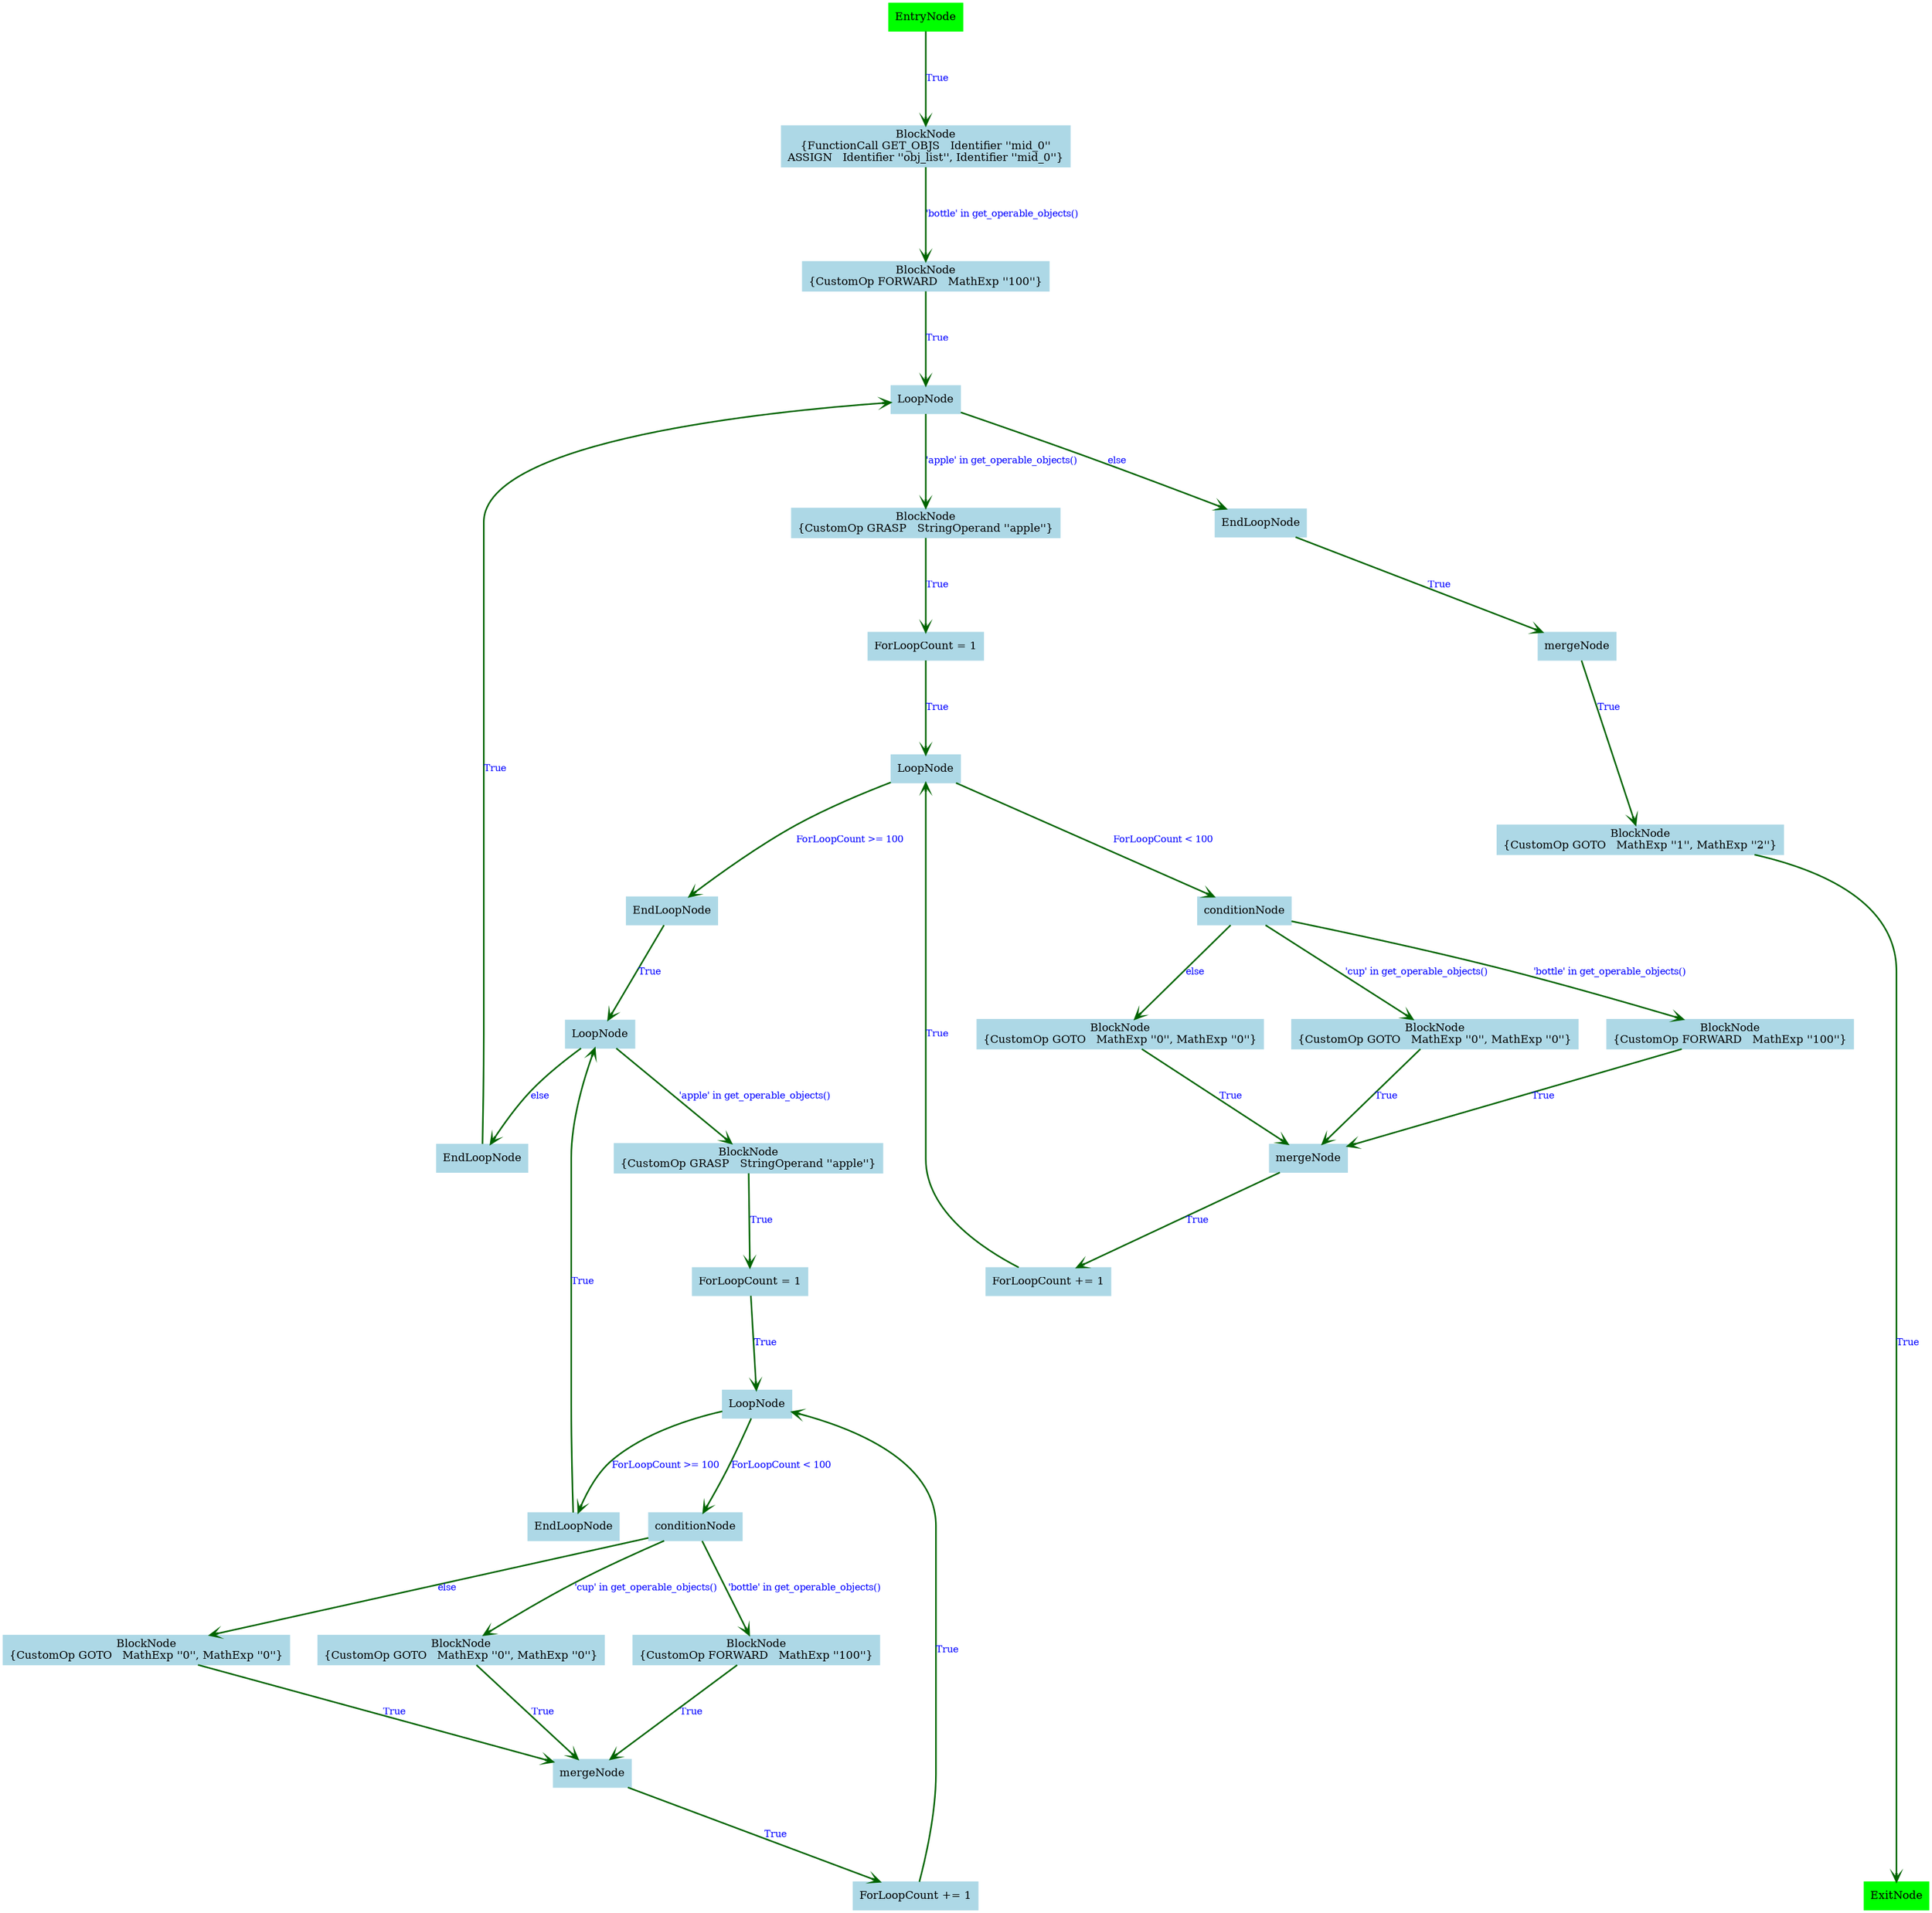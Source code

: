 digraph CFG {
  // 全局节点样式
  node [shape=box, style=filled, color=lightblue, fontcolor=black];
  // 全局边样式
  edge [color=darkgreen, penwidth=2.0, fontcolor=blue, fontsize=12, arrowhead=vee];
  ranksep=1.5;
  nodesep=0.5;
  size="20,20";
  dpi=1024;
  node_770911223 [label="BlockNode
{CustomOp FORWARD   MathExp ''100''}"];
  node_1151593579 [label="EndLoopNode"];
  node_1514160588 [label="EndLoopNode"];
  node_668210649 [label="LoopNode"];
  node_1884122755 [label="LoopNode"];
  node_497359413 [label="EndLoopNode"];
  node_1485697819 [label="BlockNode
{CustomOp GOTO   MathExp ''0'', MathExp ''0''}"];
  node_929776179 [label="ForLoopCount = 1"];
  node_392781299 [label="BlockNode
{CustomOp GRASP   StringOperand ''apple''}"];
  node_614685048 [label="ForLoopCount += 1"];
  node_1739876329 [label="LoopNode"];
  node_376416077 [label="BlockNode
{CustomOp GOTO   MathExp ''0'', MathExp ''0''}"];
  node_1991313236 [label="BlockNode
{CustomOp GOTO   MathExp ''0'', MathExp ''0''}"];
  node_832279283 [label="EndLoopNode"];
  node_294184992 [label="BlockNode
{CustomOp GOTO   MathExp ''0'', MathExp ''0''}"];
  node_1267032364 [label="EntryNode", color=green, fontcolor=black];
  node_661672156 [label="ExitNode", color=green, fontcolor=black];
  node_520232556 [label="mergeNode"];
  node_1640639994 [label="mergeNode"];
  node_1948863195 [label="BlockNode
{CustomOp FORWARD   MathExp ''100''}"];
  node_388043093 [label="conditionNode"];
  node_641853239 [label="mergeNode"];
  node_1543974463 [label="conditionNode"];
  node_255944888 [label="BlockNode
{CustomOp FORWARD   MathExp ''100''}"];
  node_323326911 [label="BlockNode
{CustomOp GOTO   MathExp ''1'', MathExp ''2''}"];
  node_1920387277 [label="BlockNode
{FunctionCall GET_OBJS   Identifier ''mid_0''
ASSIGN   Identifier ''obj_list'', Identifier ''mid_0''}"];
  node_1561408618 [label="LoopNode"];
  node_1256728724 [label="ForLoopCount += 1"];
  node_1859039536 [label="ForLoopCount = 1"];
  node_1904324159 [label="BlockNode
{CustomOp GRASP   StringOperand ''apple''}"];
  {rank=min; node_1267032364 }
  {rank=max; node_661672156 }
  node_1884122755 -> node_1514160588 [label="else"];
  node_1256728724 -> node_1561408618 [label="True"];
  node_520232556 -> node_1256728724 [label="True"];
  node_1151593579 -> node_1884122755 [label="True"];
  node_929776179 -> node_1561408618 [label="True"];
  node_392781299 -> node_1859039536 [label="True"];
  node_1543974463 -> node_294184992 [label="'cup' in get_operable_objects()"];
  node_1884122755 -> node_392781299 [label="'apple' in get_operable_objects()"];
  node_770911223 -> node_1884122755 [label="True"];
  node_832279283 -> node_668210649 [label="True"];
  node_1485697819 -> node_641853239 [label="True"];
  node_668210649 -> node_1151593579 [label="else"];
  node_668210649 -> node_1904324159 [label="'apple' in get_operable_objects()"];
  node_1859039536 -> node_1739876329 [label="True"];
  node_1640639994 -> node_323326911 [label="True"];
  node_388043093 -> node_1991313236 [label="'cup' in get_operable_objects()"];
  node_255944888 -> node_641853239 [label="True"];
  node_1561408618 -> node_497359413 [label="ForLoopCount >= 100"];
  node_497359413 -> node_668210649 [label="True"];
  node_388043093 -> node_1948863195 [label="'bottle' in get_operable_objects()"];
  node_294184992 -> node_641853239 [label="True"];
  node_1514160588 -> node_1640639994 [label="True"];
  node_1739876329 -> node_832279283 [label="ForLoopCount >= 100"];
  node_1561408618 -> node_388043093 [label="ForLoopCount < 100"];
  node_1543974463 -> node_255944888 [label="'bottle' in get_operable_objects()"];
  node_376416077 -> node_520232556 [label="True"];
  node_1904324159 -> node_929776179 [label="True"];
  node_1739876329 -> node_1543974463 [label="ForLoopCount < 100"];
  node_1991313236 -> node_520232556 [label="True"];
  node_641853239 -> node_614685048 [label="True"];
  node_388043093 -> node_376416077 [label="else"];
  node_614685048 -> node_1739876329 [label="True"];
  node_1948863195 -> node_520232556 [label="True"];
  node_323326911 -> node_661672156 [label="True"];
  node_1543974463 -> node_1485697819 [label="else"];
  node_1920387277 -> node_770911223 [label="'bottle' in get_operable_objects()"];
  node_1267032364 -> node_1920387277 [label="True"];
}
